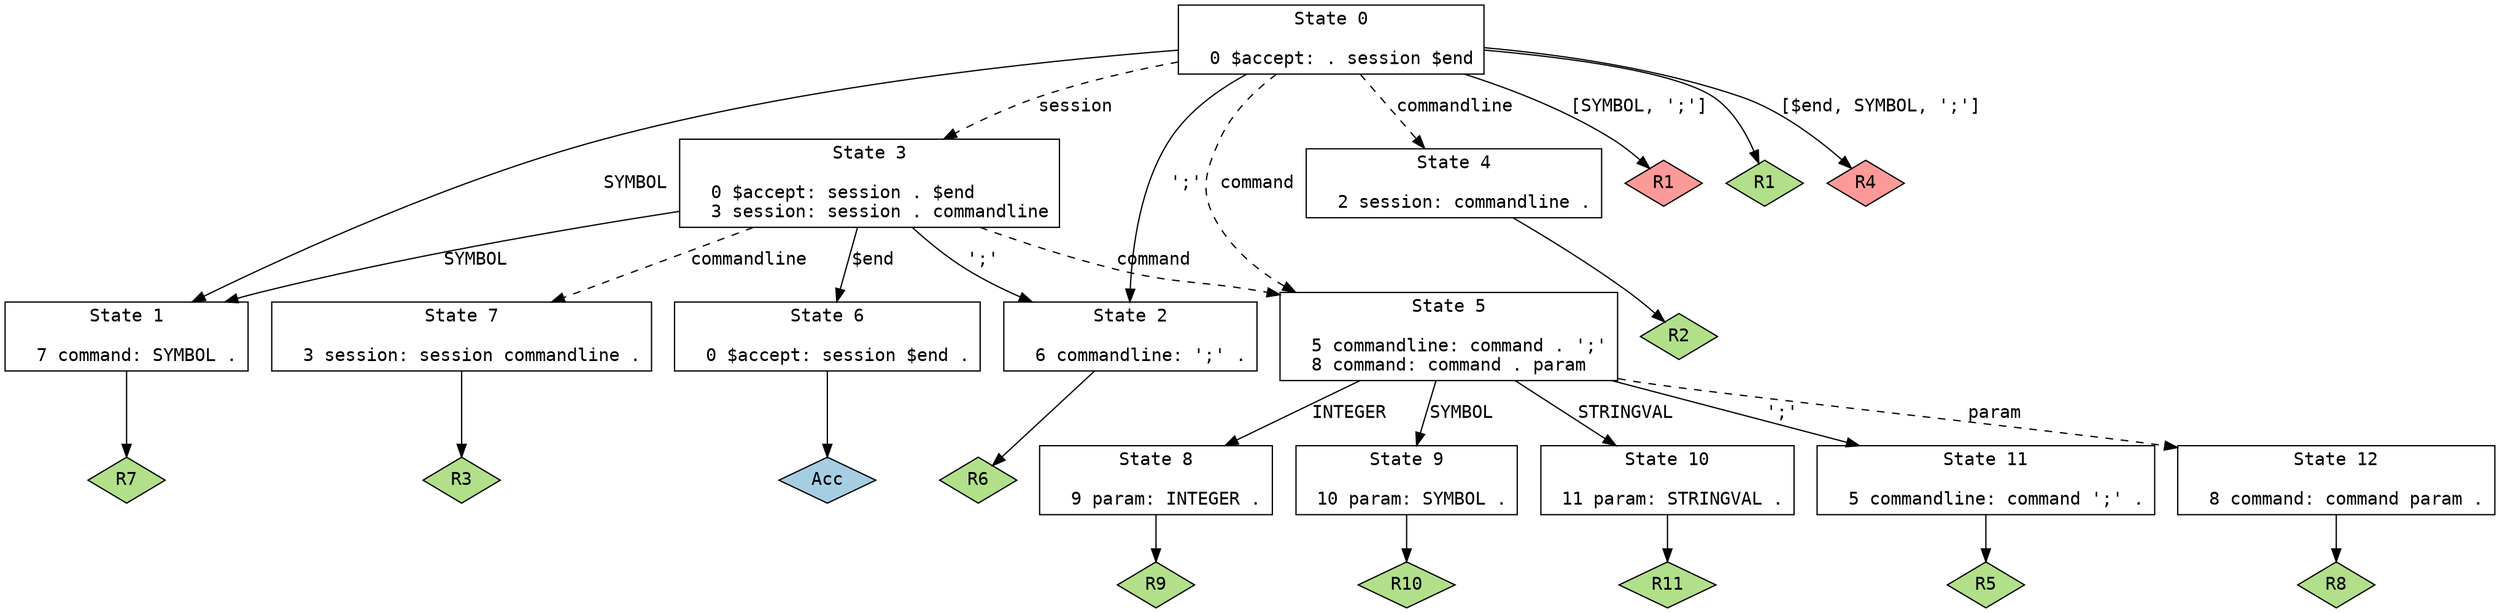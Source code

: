 // Generated by GNU Bison 3.0.2.
// Report bugs to <bug-bison@gnu.org>.
// Home page: <http://www.gnu.org/software/bison/>.

digraph "/opt/latproc/iod.new/src//cmdline.ypp"
{
  node [fontname = courier, shape = box, colorscheme = paired6]
  edge [fontname = courier]

  0 [label="State 0\n\l  0 $accept: . session $end\l"]
  0 -> 1 [style=solid label="SYMBOL"]
  0 -> 2 [style=solid label="';'"]
  0 -> 3 [style=dashed label="session"]
  0 -> 4 [style=dashed label="commandline"]
  0 -> 5 [style=dashed label="command"]
  0 -> "0R1d" [label="[SYMBOL, ';']", style=solid]
 "0R1d" [label="R1", fillcolor=5, shape=diamond, style=filled]
  0 -> "0R1" [style=solid]
 "0R1" [label="R1", fillcolor=3, shape=diamond, style=filled]
  0 -> "0R4d" [label="[$end, SYMBOL, ';']", style=solid]
 "0R4d" [label="R4", fillcolor=5, shape=diamond, style=filled]
  1 [label="State 1\n\l  7 command: SYMBOL .\l"]
  1 -> "1R7" [style=solid]
 "1R7" [label="R7", fillcolor=3, shape=diamond, style=filled]
  2 [label="State 2\n\l  6 commandline: ';' .\l"]
  2 -> "2R6" [style=solid]
 "2R6" [label="R6", fillcolor=3, shape=diamond, style=filled]
  3 [label="State 3\n\l  0 $accept: session . $end\l  3 session: session . commandline\l"]
  3 -> 6 [style=solid label="$end"]
  3 -> 1 [style=solid label="SYMBOL"]
  3 -> 2 [style=solid label="';'"]
  3 -> 7 [style=dashed label="commandline"]
  3 -> 5 [style=dashed label="command"]
  4 [label="State 4\n\l  2 session: commandline .\l"]
  4 -> "4R2" [style=solid]
 "4R2" [label="R2", fillcolor=3, shape=diamond, style=filled]
  5 [label="State 5\n\l  5 commandline: command . ';'\l  8 command: command . param\l"]
  5 -> 8 [style=solid label="INTEGER"]
  5 -> 9 [style=solid label="SYMBOL"]
  5 -> 10 [style=solid label="STRINGVAL"]
  5 -> 11 [style=solid label="';'"]
  5 -> 12 [style=dashed label="param"]
  6 [label="State 6\n\l  0 $accept: session $end .\l"]
  6 -> "6R0" [style=solid]
 "6R0" [label="Acc", fillcolor=1, shape=diamond, style=filled]
  7 [label="State 7\n\l  3 session: session commandline .\l"]
  7 -> "7R3" [style=solid]
 "7R3" [label="R3", fillcolor=3, shape=diamond, style=filled]
  8 [label="State 8\n\l  9 param: INTEGER .\l"]
  8 -> "8R9" [style=solid]
 "8R9" [label="R9", fillcolor=3, shape=diamond, style=filled]
  9 [label="State 9\n\l 10 param: SYMBOL .\l"]
  9 -> "9R10" [style=solid]
 "9R10" [label="R10", fillcolor=3, shape=diamond, style=filled]
  10 [label="State 10\n\l 11 param: STRINGVAL .\l"]
  10 -> "10R11" [style=solid]
 "10R11" [label="R11", fillcolor=3, shape=diamond, style=filled]
  11 [label="State 11\n\l  5 commandline: command ';' .\l"]
  11 -> "11R5" [style=solid]
 "11R5" [label="R5", fillcolor=3, shape=diamond, style=filled]
  12 [label="State 12\n\l  8 command: command param .\l"]
  12 -> "12R8" [style=solid]
 "12R8" [label="R8", fillcolor=3, shape=diamond, style=filled]
}

